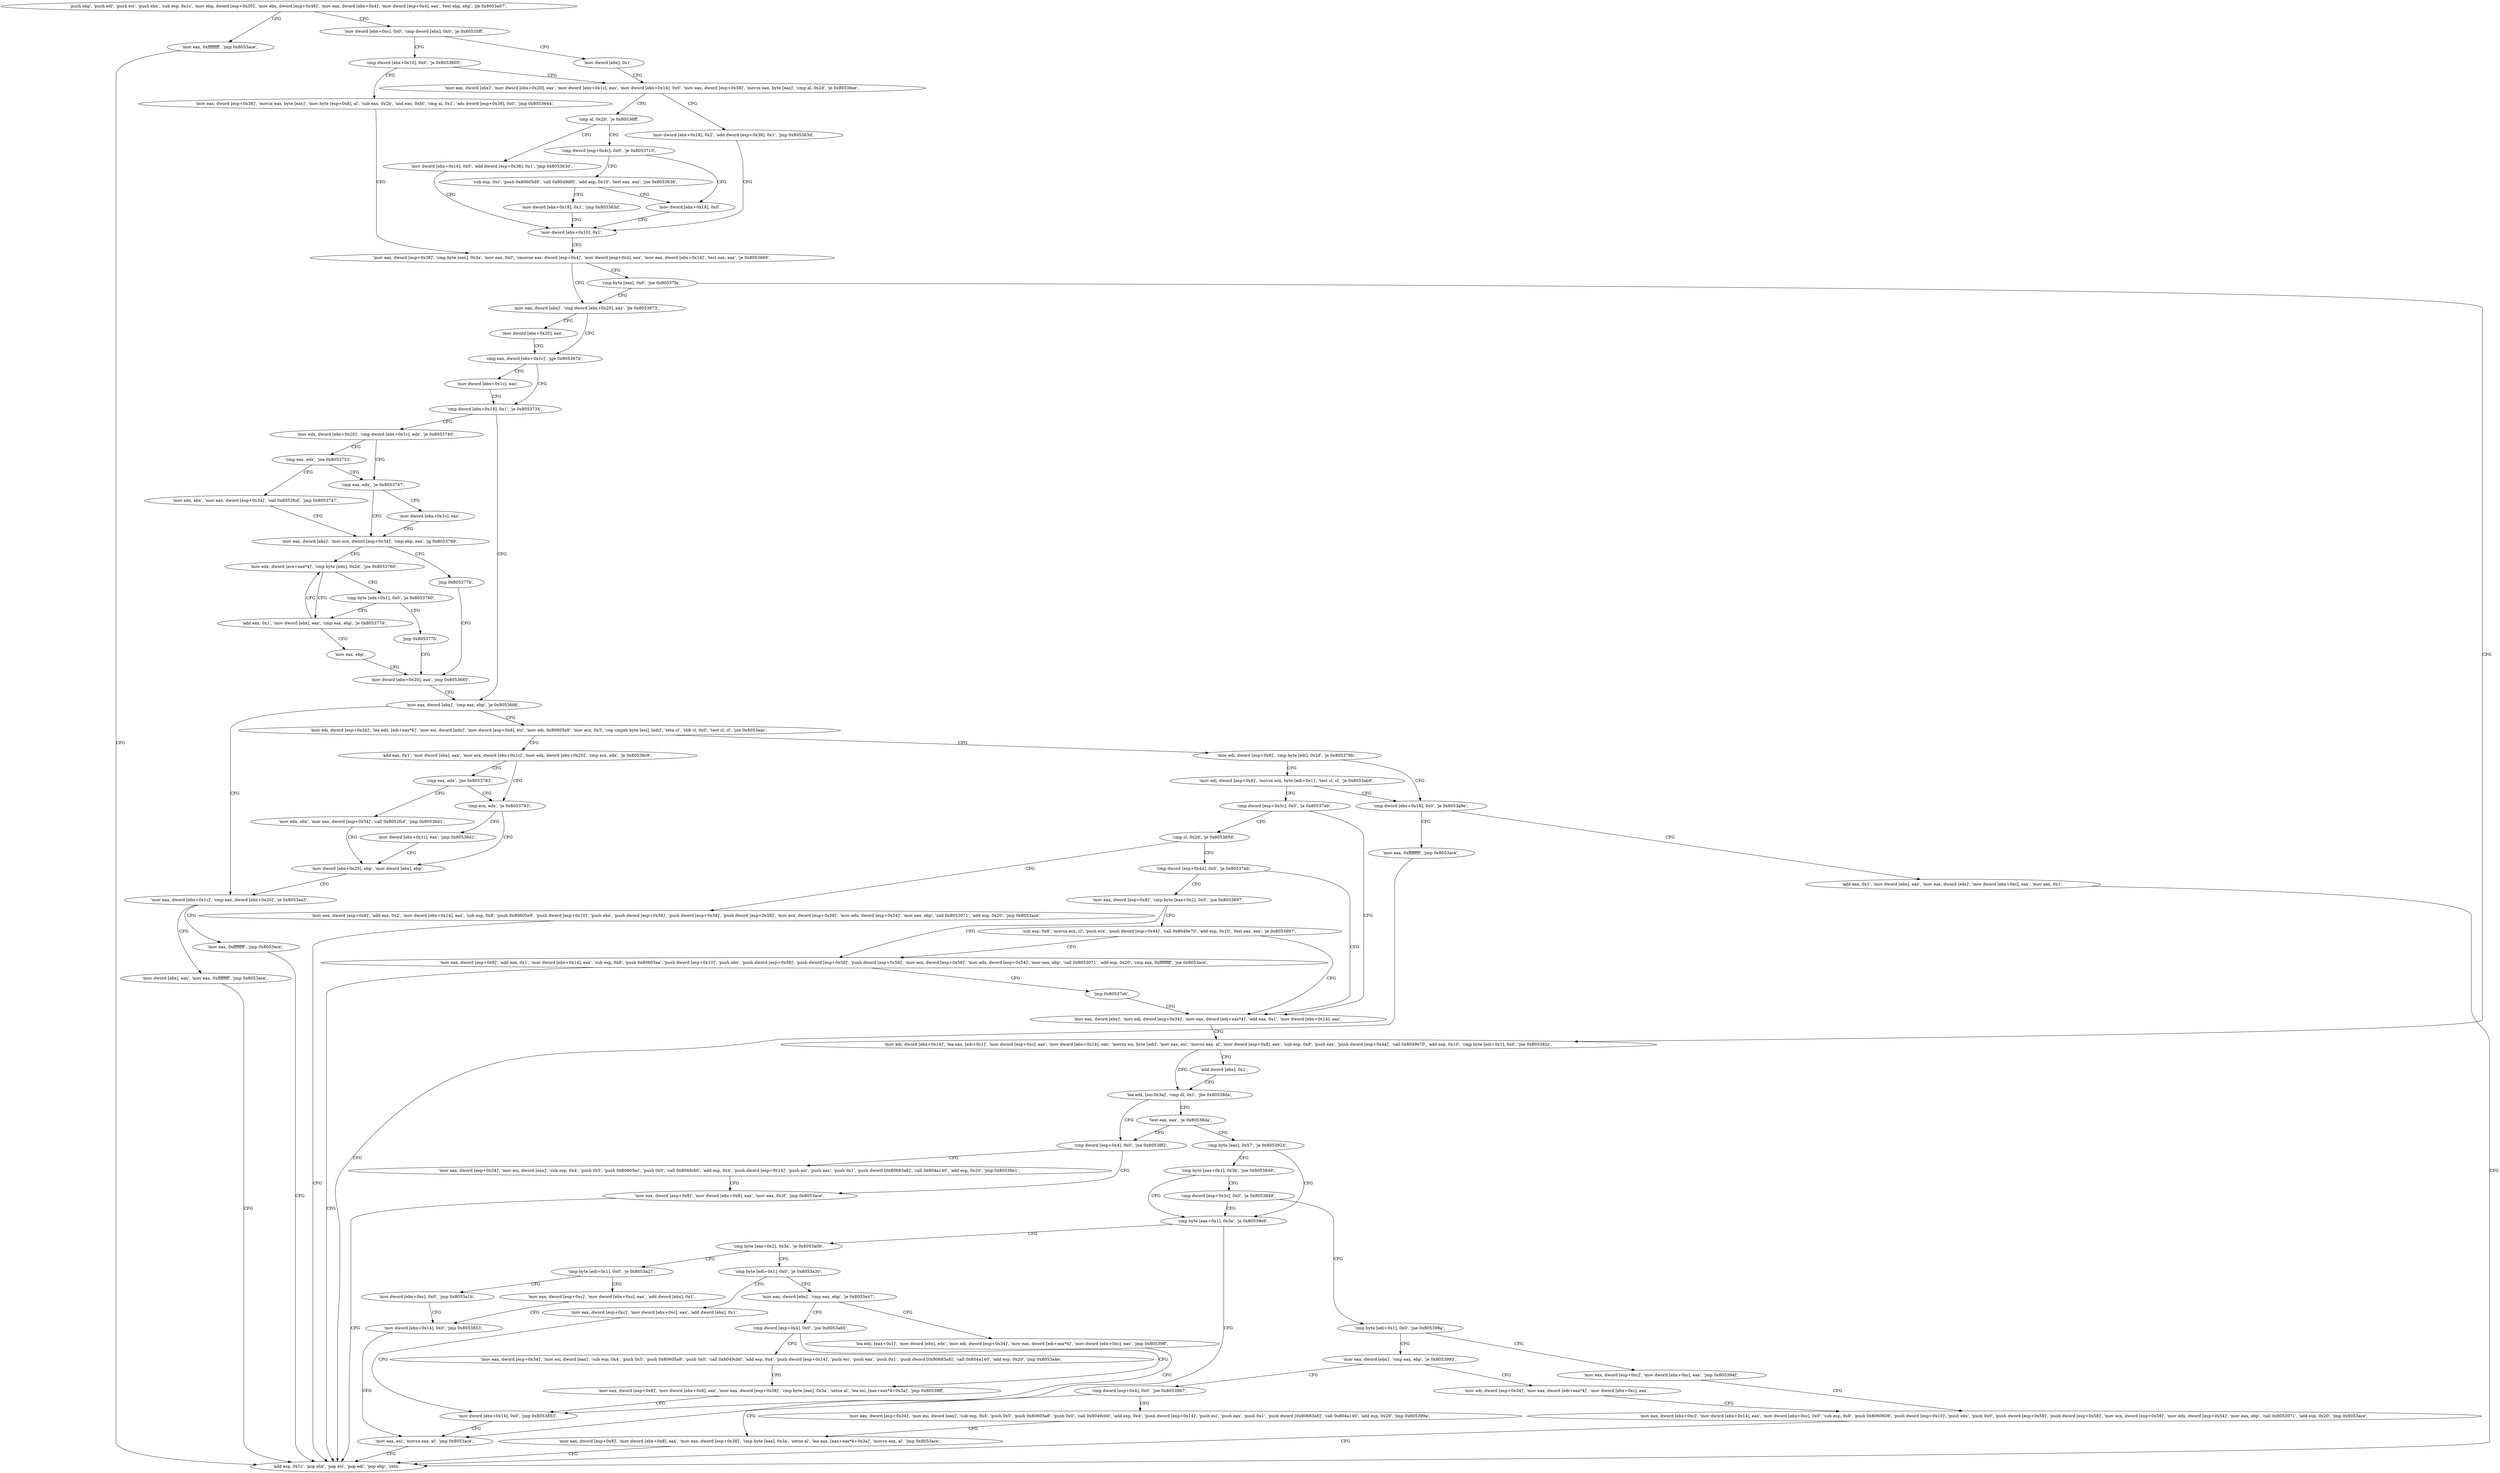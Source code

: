 digraph "func" {
"134559155" [label = "'push ebp', 'push edi', 'push esi', 'push ebx', 'sub esp, 0x1c', 'mov ebp, dword [esp+0x30]', 'mov ebx, dword [esp+0x48]', 'mov eax, dword [ebx+0x4]', 'mov dword [esp+0x4], eax', 'test ebp, ebp', 'jle 0x8053a97', " ]
"134560407" [label = "'mov eax, 0xffffffff', 'jmp 0x8053ace', " ]
"134559185" [label = "'mov dword [ebx+0xc], 0x0', 'cmp dword [ebx], 0x0', 'je 0x80535ff', " ]
"134560462" [label = "'add esp, 0x1c', 'pop ebx', 'pop esi', 'pop edi', 'pop ebp', 'retn', " ]
"134559231" [label = "'mov dword [ebx], 0x1', " ]
"134559197" [label = "'cmp dword [ebx+0x10], 0x0', 'je 0x8053605', " ]
"134559237" [label = "'mov eax, dword [ebx]', 'mov dword [ebx+0x20], eax', 'mov dword [ebx+0x1c], eax', 'mov dword [ebx+0x14], 0x0', 'mov eax, dword [esp+0x38]', 'movzx eax, byte [eax]', 'cmp al, 0x2d', 'je 0x80536ee', " ]
"134559203" [label = "'mov eax, dword [esp+0x38]', 'movzx eax, byte [eax]', 'mov byte [esp+0x8], al', 'sub eax, 0x2b', 'and eax, 0xfd', 'cmp al, 0x1', 'adc dword [esp+0x38], 0x0', 'jmp 0x8053644', " ]
"134559470" [label = "'mov dword [ebx+0x18], 0x2', 'add dword [esp+0x38], 0x1', 'jmp 0x805363d', " ]
"134559293" [label = "'mov dword [ebx+0x10], 0x1', " ]
"134559267" [label = "'cmp al, 0x2b', 'je 0x80536ff', " ]
"134559487" [label = "'mov dword [ebx+0x18], 0x0', 'add dword [esp+0x38], 0x1', 'jmp 0x805363d', " ]
"134559275" [label = "'cmp dword [esp+0x4c], 0x0', 'je 0x8053710', " ]
"134559300" [label = "'mov eax, dword [esp+0x38]', 'cmp byte [eax], 0x3a', 'mov eax, 0x0', 'cmovne eax, dword [esp+0x4]', 'mov dword [esp+0x4], eax', 'mov eax, dword [ebx+0x14]', 'test eax, eax', 'je 0x8053669', " ]
"134559504" [label = "'sub esp, 0xc', 'push 0x80605d9', 'call 0x8049df0', 'add esp, 0x10', 'test eax, eax', 'jne 0x8053636', " ]
"134559286" [label = "'mov dword [ebx+0x18], 0x0', " ]
"134559337" [label = "'mov eax, dword [ebx]', 'cmp dword [ebx+0x20], eax', 'jle 0x8053673', " ]
"134559328" [label = "'cmp byte [eax], 0x0', 'jne 0x80537fa', " ]
"134559347" [label = "'cmp eax, dword [ebx+0x1c]', 'jge 0x805367b', " ]
"134559344" [label = "'mov dword [ebx+0x20], eax', " ]
"134559738" [label = "'mov edi, dword [ebx+0x14]', 'lea eax, [edi+0x1]', 'mov dword [esp+0xc], eax', 'mov dword [ebx+0x14], eax', 'movzx esi, byte [edi]', 'mov eax, esi', 'movsx eax, al', 'mov dword [esp+0x8], eax', 'sub esp, 0x8', 'push eax', 'push dword [esp+0x44]', 'call 0x8049e70', 'add esp, 0x10', 'cmp byte [edi+0x1], 0x0', 'jne 0x805382c', " ]
"134559528" [label = "'mov dword [ebx+0x18], 0x1', 'jmp 0x805363d', " ]
"134559355" [label = "'cmp dword [ebx+0x18], 0x1', 'je 0x8053734', " ]
"134559352" [label = "'mov dword [ebx+0x1c], eax', " ]
"134559788" [label = "'lea edx, [esi-0x3a]', 'cmp dl, 0x1', 'jbe 0x80538da', " ]
"134559785" [label = "'add dword [ebx], 0x1', " ]
"134559540" [label = "'mov edx, dword [ebx+0x20]', 'cmp dword [ebx+0x1c], edx', 'je 0x8053740', " ]
"134559365" [label = "'mov eax, dword [ebx]', 'cmp eax, ebp', 'je 0x80536d6', " ]
"134559962" [label = "'cmp dword [esp+0x4], 0x0', 'jne 0x80538f2', " ]
"134559800" [label = "'test eax, eax', 'je 0x80538da', " ]
"134559552" [label = "'cmp eax, edx', 'je 0x8053747', " ]
"134559548" [label = "'cmp eax, edx', 'jne 0x8053753', " ]
"134559446" [label = "'mov eax, dword [ebx+0x1c]', 'cmp eax, dword [ebx+0x20]', 'je 0x8053aa5', " ]
"134559371" [label = "'mov edi, dword [esp+0x34]', 'lea edx, [edi+eax*4]', 'mov esi, dword [edx]', 'mov dword [esp+0x8], esi', 'mov edi, 0x80605e9', 'mov ecx, 0x3', 'rep cmpsb byte [esi], [edi]', 'seta cl', 'sbb cl, 0x0', 'test cl, cl', 'jne 0x8053aac', " ]
"134559986" [label = "'mov eax, dword [esp+0x34]', 'mov esi, dword [eax]', 'sub esp, 0x4', 'push 0x5', 'push 0x80605ec', 'push 0x0', 'call 0x8049cb0', 'add esp, 0x4', 'push dword [esp+0x14]', 'push esi', 'push eax', 'push 0x1', 'push dword [0x80683a8]', 'call 0x804a140', 'add esp, 0x20', 'jmp 0x80538e1', " ]
"134559969" [label = "'mov eax, dword [esp+0x8]', 'mov dword [ebx+0x8], eax', 'mov eax, 0x3f', 'jmp 0x8053ace', " ]
"134559808" [label = "'cmp byte [eax], 0x57', 'je 0x8053924', " ]
"134559559" [label = "'mov eax, dword [ebx]', 'mov ecx, dword [esp+0x34]', 'cmp ebp, eax', 'jg 0x8053769', " ]
"134559556" [label = "'mov dword [ebx+0x1c], eax', " ]
"134559571" [label = "'mov edx, ebx', 'mov eax, dword [esp+0x34]', 'call 0x8052fcd', 'jmp 0x8053747', " ]
"134560421" [label = "'mov eax, 0xffffffff', 'jmp 0x8053ace', " ]
"134559458" [label = "'mov dword [ebx], eax', 'mov eax, 0xffffffff', 'jmp 0x8053ace', " ]
"134560428" [label = "'mov edi, dword [esp+0x8]', 'cmp byte [edi], 0x2d', 'je 0x805379b', " ]
"134559410" [label = "'add eax, 0x1', 'mov dword [ebx], eax', 'mov ecx, dword [ebx+0x1c]', 'mov edx, dword [ebx+0x20]', 'cmp ecx, edx', 'je 0x80536c9', " ]
"134560036" [label = "'cmp byte [eax+0x1], 0x3b', 'jne 0x8053849', " ]
"134559817" [label = "'cmp byte [eax+0x1], 0x3a', 'je 0x80539e9', " ]
"134559593" [label = "'mov edx, dword [ecx+eax*4]', 'cmp byte [edx], 0x2d', 'jne 0x8053760', " ]
"134559569" [label = "'jmp 0x805377b', " ]
"134559643" [label = "'mov edi, dword [esp+0x8]', 'movzx ecx, byte [edi+0x1]', 'test cl, cl', 'je 0x8053ab9', " ]
"134560441" [label = "'cmp dword [ebx+0x18], 0x0', 'je 0x8053a9e', " ]
"134559433" [label = "'cmp ecx, edx', 'je 0x8053793', " ]
"134559425" [label = "'cmp eax, edx', 'jne 0x8053783', " ]
"134560046" [label = "'cmp dword [esp+0x3c], 0x0', 'je 0x8053849', " ]
"134560233" [label = "'cmp byte [eax+0x2], 0x3a', 'je 0x8053a0b', " ]
"134559827" [label = "'mov eax, esi', 'movsx eax, al', 'jmp 0x8053ace', " ]
"134559584" [label = "'add eax, 0x1', 'mov dword [ebx], eax', 'cmp eax, ebp', 'je 0x8053779', " ]
"134559601" [label = "'cmp byte [edx+0x1], 0x0', 'je 0x8053760', " ]
"134559611" [label = "'mov dword [ebx+0x20], eax', 'jmp 0x8053685', " ]
"134559659" [label = "'cmp dword [esp+0x3c], 0x0', 'je 0x80537eb', " ]
"134560414" [label = "'mov eax, 0xffffffff', 'jmp 0x8053ace', " ]
"134560447" [label = "'add eax, 0x1', 'mov dword [ebx], eax', 'mov eax, dword [edx]', 'mov dword [ebx+0xc], eax', 'mov eax, 0x1', " ]
"134559635" [label = "'mov dword [ebx+0x1c], eax', 'jmp 0x80536d1', " ]
"134559441" [label = "'mov dword [ebx+0x20], ebp', 'mov dword [ebx], ebp', " ]
"134559619" [label = "'mov edx, ebx', 'mov eax, dword [esp+0x34]', 'call 0x8052fcd', 'jmp 0x80536d1', " ]
"134560057" [label = "'cmp byte [edi+0x1], 0x0', 'jne 0x805398a', " ]
"134560267" [label = "'cmp byte [edi+0x1], 0x0', 'je 0x8053a27', " ]
"134560239" [label = "'cmp byte [edi+0x1], 0x0', 'je 0x8053a30', " ]
"134559609" [label = "'mov eax, ebp', " ]
"134559607" [label = "'jmp 0x805377b', " ]
"134559723" [label = "'mov eax, dword [ebx]', 'mov edi, dword [esp+0x34]', 'mov eax, dword [edi+eax*4]', 'add eax, 0x1', 'mov dword [ebx+0x14], eax', " ]
"134559666" [label = "'cmp cl, 0x2d', 'je 0x805385d', " ]
"134560138" [label = "'mov eax, dword [esp+0xc]', 'mov dword [ebx+0xc], eax', 'jmp 0x805394f', " ]
"134560063" [label = "'mov eax, dword [ebx]', 'cmp eax, ebp', 'je 0x8053993', " ]
"134560295" [label = "'mov dword [ebx+0xc], 0x0', 'jmp 0x8053a1b', " ]
"134560273" [label = "'mov eax, dword [esp+0xc]', 'mov dword [ebx+0xc], eax', 'add dword [ebx], 0x1', " ]
"134560304" [label = "'mov eax, dword [ebx]', 'cmp eax, ebp', 'je 0x8053a47', " ]
"134560245" [label = "'mov eax, dword [esp+0xc]', 'mov dword [ebx+0xc], eax', 'add dword [ebx], 0x1', " ]
"134559837" [label = "'mov eax, dword [esp+0x8]', 'add eax, 0x2', 'mov dword [ebx+0x14], eax', 'sub esp, 0x8', 'push 0x80605e9', 'push dword [esp+0x10]', 'push ebx', 'push dword [esp+0x58]', 'push dword [esp+0x58]', 'push dword [esp+0x58]', 'mov ecx, dword [esp+0x58]', 'mov edx, dword [esp+0x54]', 'mov eax, ebp', 'call 0x8053071', 'add esp, 0x20', 'jmp 0x8053ace', " ]
"134559675" [label = "'cmp dword [esp+0x44], 0x0', 'je 0x80537eb', " ]
"134560079" [label = "'mov eax, dword [ebx+0xc]', 'mov dword [ebx+0x14], eax', 'mov dword [ebx+0xc], 0x0', 'sub esp, 0x8', 'push 0x8060608', 'push dword [esp+0x10]', 'push ebx', 'push 0x0', 'push dword [esp+0x58]', 'push dword [esp+0x58]', 'mov ecx, dword [esp+0x58]', 'mov edx, dword [esp+0x54]', 'mov eax, ebp', 'call 0x8053071', 'add esp, 0x20', 'jmp 0x8053ace', " ]
"134560147" [label = "'cmp dword [esp+0x4], 0x0', 'jne 0x80539b7', " ]
"134560069" [label = "'mov edi, dword [esp+0x34]', 'mov eax, dword [edi+eax*4]', 'mov dword [ebx+0xc], eax', " ]
"134560283" [label = "'mov dword [ebx+0x14], 0x0', 'jmp 0x8053853', " ]
"134560327" [label = "'cmp dword [esp+0x4], 0x0', 'jne 0x8053a65', " ]
"134560310" [label = "'lea edx, [eax+0x1]', 'mov dword [ebx], edx', 'mov edi, dword [esp+0x34]', 'mov eax, dword [edi+eax*4]', 'mov dword [ebx+0xc], eax', 'jmp 0x80539ff', " ]
"134560255" [label = "'mov dword [ebx+0x14], 0x0', 'jmp 0x8053853', " ]
"134559682" [label = "'mov eax, dword [esp+0x8]', 'cmp byte [eax+0x2], 0x0', 'jne 0x8053897', " ]
"134560183" [label = "'mov eax, dword [esp+0x34]', 'mov esi, dword [eax]', 'sub esp, 0x4', 'push 0x5', 'push 0x80605a8', 'push 0x0', 'call 0x8049cb0', 'add esp, 0x4', 'push dword [esp+0x14]', 'push esi', 'push eax', 'push 0x1', 'push dword [0x80683a8]', 'call 0x804a140', 'add esp, 0x20', 'jmp 0x805399a', " ]
"134560154" [label = "'mov eax, dword [esp+0x8]', 'mov dword [ebx+0x8], eax', 'mov eax, dword [esp+0x38]', 'cmp byte [eax], 0x3a', 'setne al', 'lea eax, [eax+eax*4+0x3a]', 'movsx eax, al', 'jmp 0x8053ace', " ]
"134560357" [label = "'mov eax, dword [esp+0x34]', 'mov esi, dword [eax]', 'sub esp, 0x4', 'push 0x5', 'push 0x80605a8', 'push 0x0', 'call 0x8049cb0', 'add esp, 0x4', 'push dword [esp+0x14]', 'push esi', 'push eax', 'push 0x1', 'push dword [0x80683a8]', 'call 0x804a140', 'add esp, 0x20', 'jmp 0x8053a4e', " ]
"134560334" [label = "'mov eax, dword [esp+0x8]', 'mov dword [ebx+0x8], eax', 'mov eax, dword [esp+0x38]', 'cmp byte [eax], 0x3a', 'setne al', 'lea esi, [eax+eax*4+0x3a]', 'jmp 0x80539ff', " ]
"134559895" [label = "'mov eax, dword [esp+0x8]', 'add eax, 0x1', 'mov dword [ebx+0x14], eax', 'sub esp, 0x8', 'push 0x80605ea', 'push dword [esp+0x10]', 'push ebx', 'push dword [esp+0x58]', 'push dword [esp+0x58]', 'push dword [esp+0x58]', 'mov ecx, dword [esp+0x58]', 'mov edx, dword [esp+0x54]', 'mov eax, ebp', 'call 0x8053071', 'add esp, 0x20', 'cmp eax, 0xffffffff', 'jne 0x8053ace', " ]
"134559696" [label = "'sub esp, 0x8', 'movsx ecx, cl', 'push ecx', 'push dword [esp+0x44]', 'call 0x8049e70', 'add esp, 0x10', 'test eax, eax', 'je 0x8053897', " ]
"134559957" [label = "'jmp 0x80537eb', " ]
"134559155" -> "134560407" [ label = "CFG" ]
"134559155" -> "134559185" [ label = "CFG" ]
"134560407" -> "134560462" [ label = "CFG" ]
"134559185" -> "134559231" [ label = "CFG" ]
"134559185" -> "134559197" [ label = "CFG" ]
"134559231" -> "134559237" [ label = "CFG" ]
"134559197" -> "134559237" [ label = "CFG" ]
"134559197" -> "134559203" [ label = "CFG" ]
"134559237" -> "134559470" [ label = "CFG" ]
"134559237" -> "134559267" [ label = "CFG" ]
"134559203" -> "134559300" [ label = "CFG" ]
"134559470" -> "134559293" [ label = "CFG" ]
"134559293" -> "134559300" [ label = "CFG" ]
"134559267" -> "134559487" [ label = "CFG" ]
"134559267" -> "134559275" [ label = "CFG" ]
"134559487" -> "134559293" [ label = "CFG" ]
"134559275" -> "134559504" [ label = "CFG" ]
"134559275" -> "134559286" [ label = "CFG" ]
"134559300" -> "134559337" [ label = "CFG" ]
"134559300" -> "134559328" [ label = "CFG" ]
"134559504" -> "134559286" [ label = "CFG" ]
"134559504" -> "134559528" [ label = "CFG" ]
"134559286" -> "134559293" [ label = "CFG" ]
"134559337" -> "134559347" [ label = "CFG" ]
"134559337" -> "134559344" [ label = "CFG" ]
"134559328" -> "134559738" [ label = "CFG" ]
"134559328" -> "134559337" [ label = "CFG" ]
"134559347" -> "134559355" [ label = "CFG" ]
"134559347" -> "134559352" [ label = "CFG" ]
"134559344" -> "134559347" [ label = "CFG" ]
"134559738" -> "134559788" [ label = "CFG" ]
"134559738" -> "134559785" [ label = "CFG" ]
"134559528" -> "134559293" [ label = "CFG" ]
"134559355" -> "134559540" [ label = "CFG" ]
"134559355" -> "134559365" [ label = "CFG" ]
"134559352" -> "134559355" [ label = "CFG" ]
"134559788" -> "134559962" [ label = "CFG" ]
"134559788" -> "134559800" [ label = "CFG" ]
"134559785" -> "134559788" [ label = "CFG" ]
"134559540" -> "134559552" [ label = "CFG" ]
"134559540" -> "134559548" [ label = "CFG" ]
"134559365" -> "134559446" [ label = "CFG" ]
"134559365" -> "134559371" [ label = "CFG" ]
"134559962" -> "134559986" [ label = "CFG" ]
"134559962" -> "134559969" [ label = "CFG" ]
"134559800" -> "134559962" [ label = "CFG" ]
"134559800" -> "134559808" [ label = "CFG" ]
"134559552" -> "134559559" [ label = "CFG" ]
"134559552" -> "134559556" [ label = "CFG" ]
"134559548" -> "134559571" [ label = "CFG" ]
"134559548" -> "134559552" [ label = "CFG" ]
"134559446" -> "134560421" [ label = "CFG" ]
"134559446" -> "134559458" [ label = "CFG" ]
"134559371" -> "134560428" [ label = "CFG" ]
"134559371" -> "134559410" [ label = "CFG" ]
"134559986" -> "134559969" [ label = "CFG" ]
"134559969" -> "134560462" [ label = "CFG" ]
"134559808" -> "134560036" [ label = "CFG" ]
"134559808" -> "134559817" [ label = "CFG" ]
"134559559" -> "134559593" [ label = "CFG" ]
"134559559" -> "134559569" [ label = "CFG" ]
"134559556" -> "134559559" [ label = "CFG" ]
"134559571" -> "134559559" [ label = "CFG" ]
"134560421" -> "134560462" [ label = "CFG" ]
"134559458" -> "134560462" [ label = "CFG" ]
"134560428" -> "134559643" [ label = "CFG" ]
"134560428" -> "134560441" [ label = "CFG" ]
"134559410" -> "134559433" [ label = "CFG" ]
"134559410" -> "134559425" [ label = "CFG" ]
"134560036" -> "134559817" [ label = "CFG" ]
"134560036" -> "134560046" [ label = "CFG" ]
"134559817" -> "134560233" [ label = "CFG" ]
"134559817" -> "134559827" [ label = "CFG" ]
"134559593" -> "134559584" [ label = "CFG" ]
"134559593" -> "134559601" [ label = "CFG" ]
"134559569" -> "134559611" [ label = "CFG" ]
"134559643" -> "134560441" [ label = "CFG" ]
"134559643" -> "134559659" [ label = "CFG" ]
"134560441" -> "134560414" [ label = "CFG" ]
"134560441" -> "134560447" [ label = "CFG" ]
"134559433" -> "134559635" [ label = "CFG" ]
"134559433" -> "134559441" [ label = "CFG" ]
"134559425" -> "134559619" [ label = "CFG" ]
"134559425" -> "134559433" [ label = "CFG" ]
"134560046" -> "134559817" [ label = "CFG" ]
"134560046" -> "134560057" [ label = "CFG" ]
"134560233" -> "134560267" [ label = "CFG" ]
"134560233" -> "134560239" [ label = "CFG" ]
"134559827" -> "134560462" [ label = "CFG" ]
"134559584" -> "134559609" [ label = "CFG" ]
"134559584" -> "134559593" [ label = "CFG" ]
"134559601" -> "134559584" [ label = "CFG" ]
"134559601" -> "134559607" [ label = "CFG" ]
"134559611" -> "134559365" [ label = "CFG" ]
"134559659" -> "134559723" [ label = "CFG" ]
"134559659" -> "134559666" [ label = "CFG" ]
"134560414" -> "134560462" [ label = "CFG" ]
"134560447" -> "134560462" [ label = "CFG" ]
"134559635" -> "134559441" [ label = "CFG" ]
"134559441" -> "134559446" [ label = "CFG" ]
"134559619" -> "134559441" [ label = "CFG" ]
"134560057" -> "134560138" [ label = "CFG" ]
"134560057" -> "134560063" [ label = "CFG" ]
"134560267" -> "134560295" [ label = "CFG" ]
"134560267" -> "134560273" [ label = "CFG" ]
"134560239" -> "134560304" [ label = "CFG" ]
"134560239" -> "134560245" [ label = "CFG" ]
"134559609" -> "134559611" [ label = "CFG" ]
"134559607" -> "134559611" [ label = "CFG" ]
"134559723" -> "134559738" [ label = "CFG" ]
"134559666" -> "134559837" [ label = "CFG" ]
"134559666" -> "134559675" [ label = "CFG" ]
"134560138" -> "134560079" [ label = "CFG" ]
"134560063" -> "134560147" [ label = "CFG" ]
"134560063" -> "134560069" [ label = "CFG" ]
"134560295" -> "134560283" [ label = "CFG" ]
"134560273" -> "134560283" [ label = "CFG" ]
"134560304" -> "134560327" [ label = "CFG" ]
"134560304" -> "134560310" [ label = "CFG" ]
"134560245" -> "134560255" [ label = "CFG" ]
"134559837" -> "134560462" [ label = "CFG" ]
"134559675" -> "134559723" [ label = "CFG" ]
"134559675" -> "134559682" [ label = "CFG" ]
"134560079" -> "134560462" [ label = "CFG" ]
"134560147" -> "134560183" [ label = "CFG" ]
"134560147" -> "134560154" [ label = "CFG" ]
"134560069" -> "134560079" [ label = "CFG" ]
"134560283" -> "134559827" [ label = "CFG" ]
"134560327" -> "134560357" [ label = "CFG" ]
"134560327" -> "134560334" [ label = "CFG" ]
"134560310" -> "134560255" [ label = "CFG" ]
"134560255" -> "134559827" [ label = "CFG" ]
"134559682" -> "134559895" [ label = "CFG" ]
"134559682" -> "134559696" [ label = "CFG" ]
"134560183" -> "134560154" [ label = "CFG" ]
"134560154" -> "134560462" [ label = "CFG" ]
"134560357" -> "134560334" [ label = "CFG" ]
"134560334" -> "134560255" [ label = "CFG" ]
"134559895" -> "134560462" [ label = "CFG" ]
"134559895" -> "134559957" [ label = "CFG" ]
"134559696" -> "134559895" [ label = "CFG" ]
"134559696" -> "134559723" [ label = "CFG" ]
"134559957" -> "134559723" [ label = "CFG" ]
}
